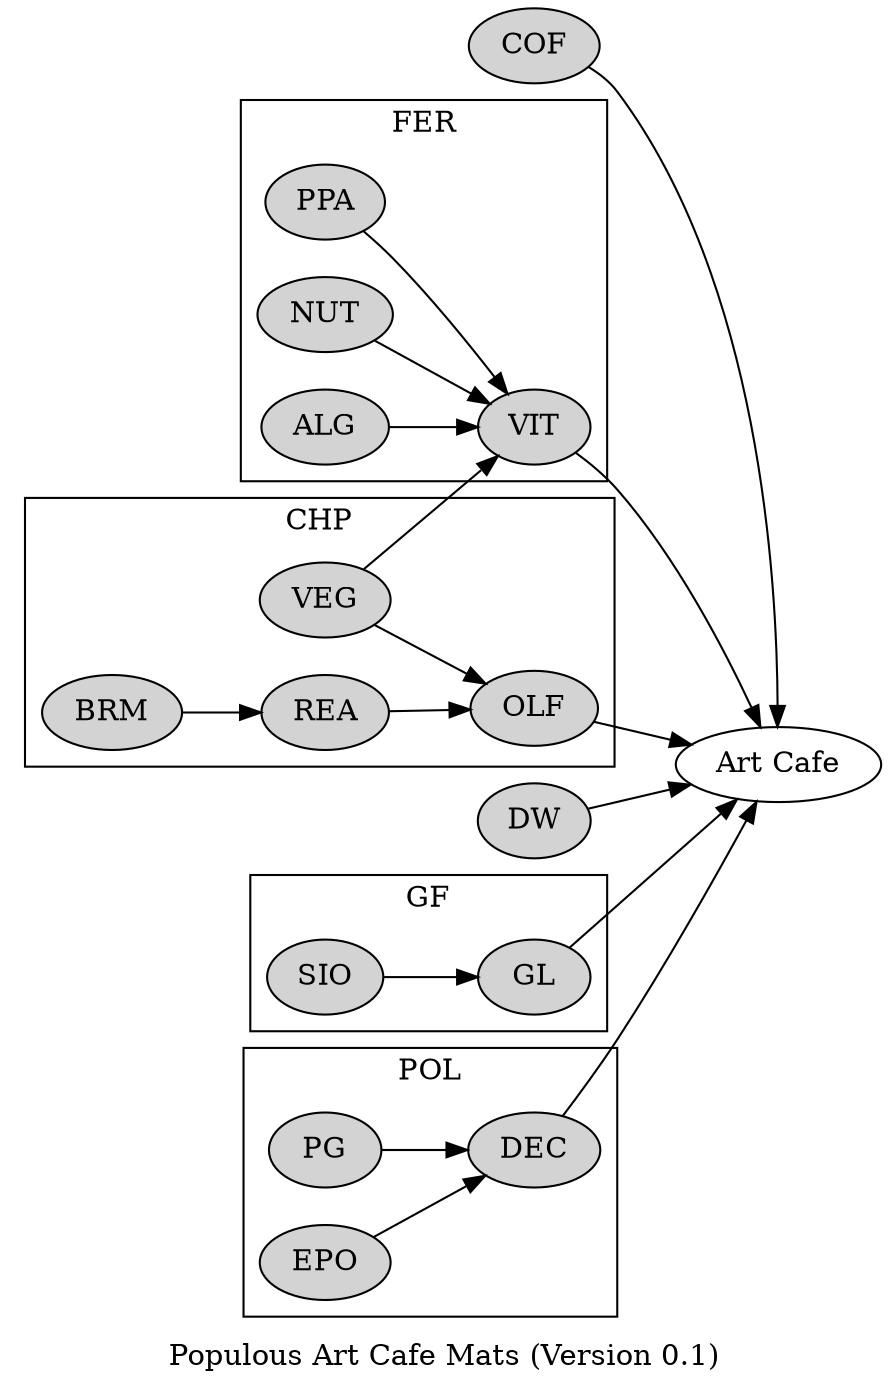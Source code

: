 digraph G {
	label = "Populous Art Cafe Mats (Version 0.1)"
	rankdir=LR
	node [style=filled fillcolor=white]

	{ COF OLF VIT DW GL DEC } -> "Art Cafe"
	
	subgraph cluster_CHP {
		label = CHP
		{ VEG REA } -> OLF
		BRM -> REA
	}

	subgraph cluster_FER {
		label = FER
		{ VEG PPA NUT ALG } -> VIT
	}

	subgraph cluster_GF {
		label = GF
		SIO -> GL
	}

	subgraph cluster_POL {
		label = POL
		{ PG EPO } -> DEC
	}
	
	// Pioneers and Settlers
        COF, VEG, REA, BRM, VEG, PPA, NUT, ALG, DW, SIO, GL, PG, EPO, DEC, OLF, VIT [fillcolor=lightgray]

        // Technicians
        // [fillcolor=lightblue]

        // Scientists
        // [fillcolor=purple]

        // Engineers
        // [fillcolor=orange]
}

